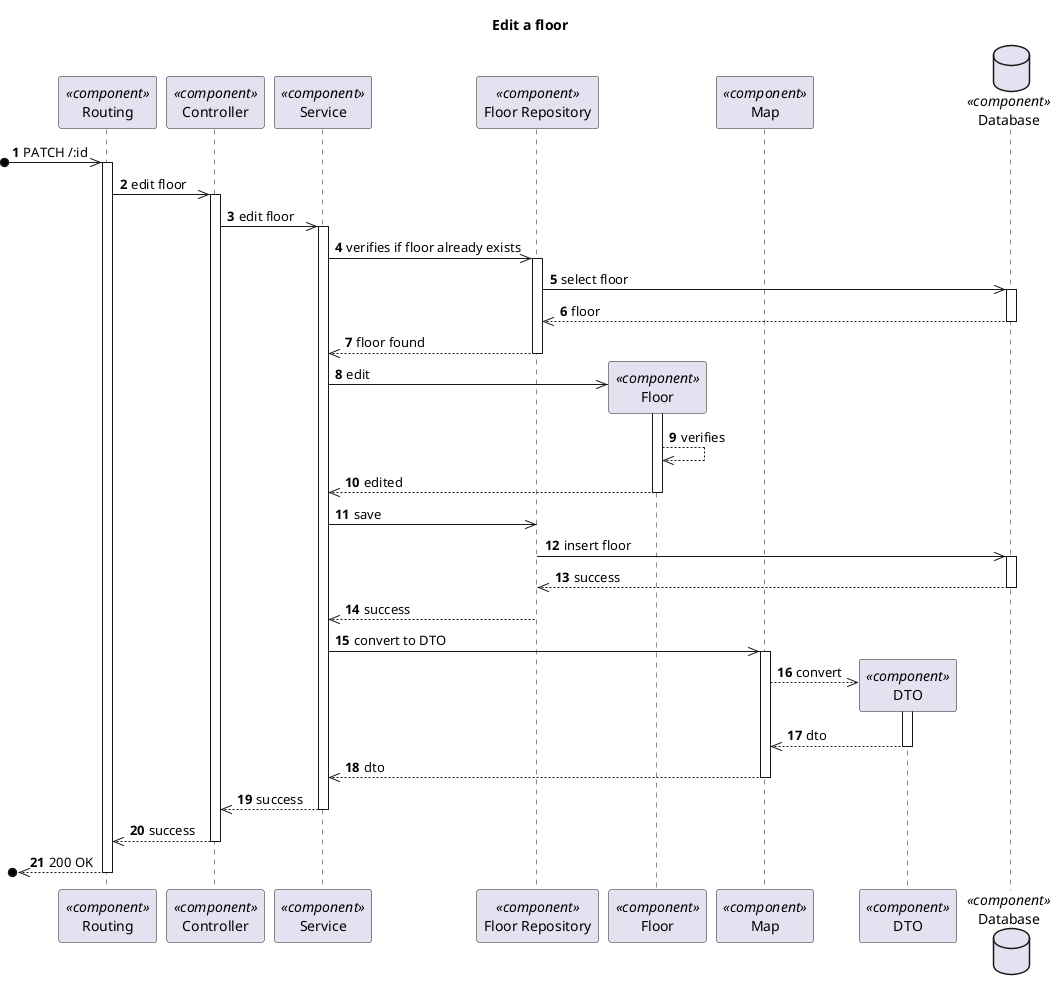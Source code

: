 @startuml Process View - Level 3

autonumber
skinparam packageStyle rect

title Edit a floor

participant "Routing" as routing <<component>>
participant "Controller" as controller <<component>>
participant "Service" as service <<component>>
participant "Floor Repository" as floorrepo <<component>>
participant "Floor" as floor <<component>>
participant "Map" as map <<component>>
participant "DTO" as dto <<component>>
database "Database" as db <<component>>

?o->> routing : PATCH /:id
activate routing
routing ->> controller : edit floor

activate controller
controller ->> service : edit floor

activate service
service ->> floorrepo : verifies if floor already exists

activate floorrepo
floorrepo ->> db : select floor
activate db
db -->> floorrepo : floor
deactivate db

floorrepo -->> service : floor found
deactivate floorrepo


service ->> floor** : edit
activate floor

floor -->> floor: verifies

floor -->> service : edited
deactivate floor

service ->> floorrepo : save
floorrepo ->> db : insert floor
activate db
db -->> floorrepo : success
deactivate db

floorrepo -->> service : success
deactivate floorrepo

service ->> map : convert to DTO
activate map

map -->> dto** : convert
activate dto

dto -->> map : dto
deactivate dto

map -->> service : dto
deactivate map

service -->> controller : success
deactivate service

controller -->> routing : success
deactivate controller

?o<<-- routing : 200 OK
deactivate routing

@enduml

